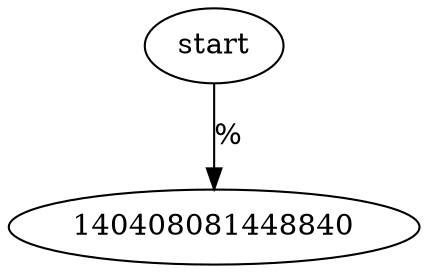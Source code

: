 //	File[/Users/lee/Main/Proj/On_BJTU/Compiler_Projects/LiaLEX/fa.cpp] Line[172]	2022-09-29 19:30
digraph NFA{ 
140408081448744 [label = start] 
140408081448744 -> 140408081448840 [label = "%" ] 
} 
